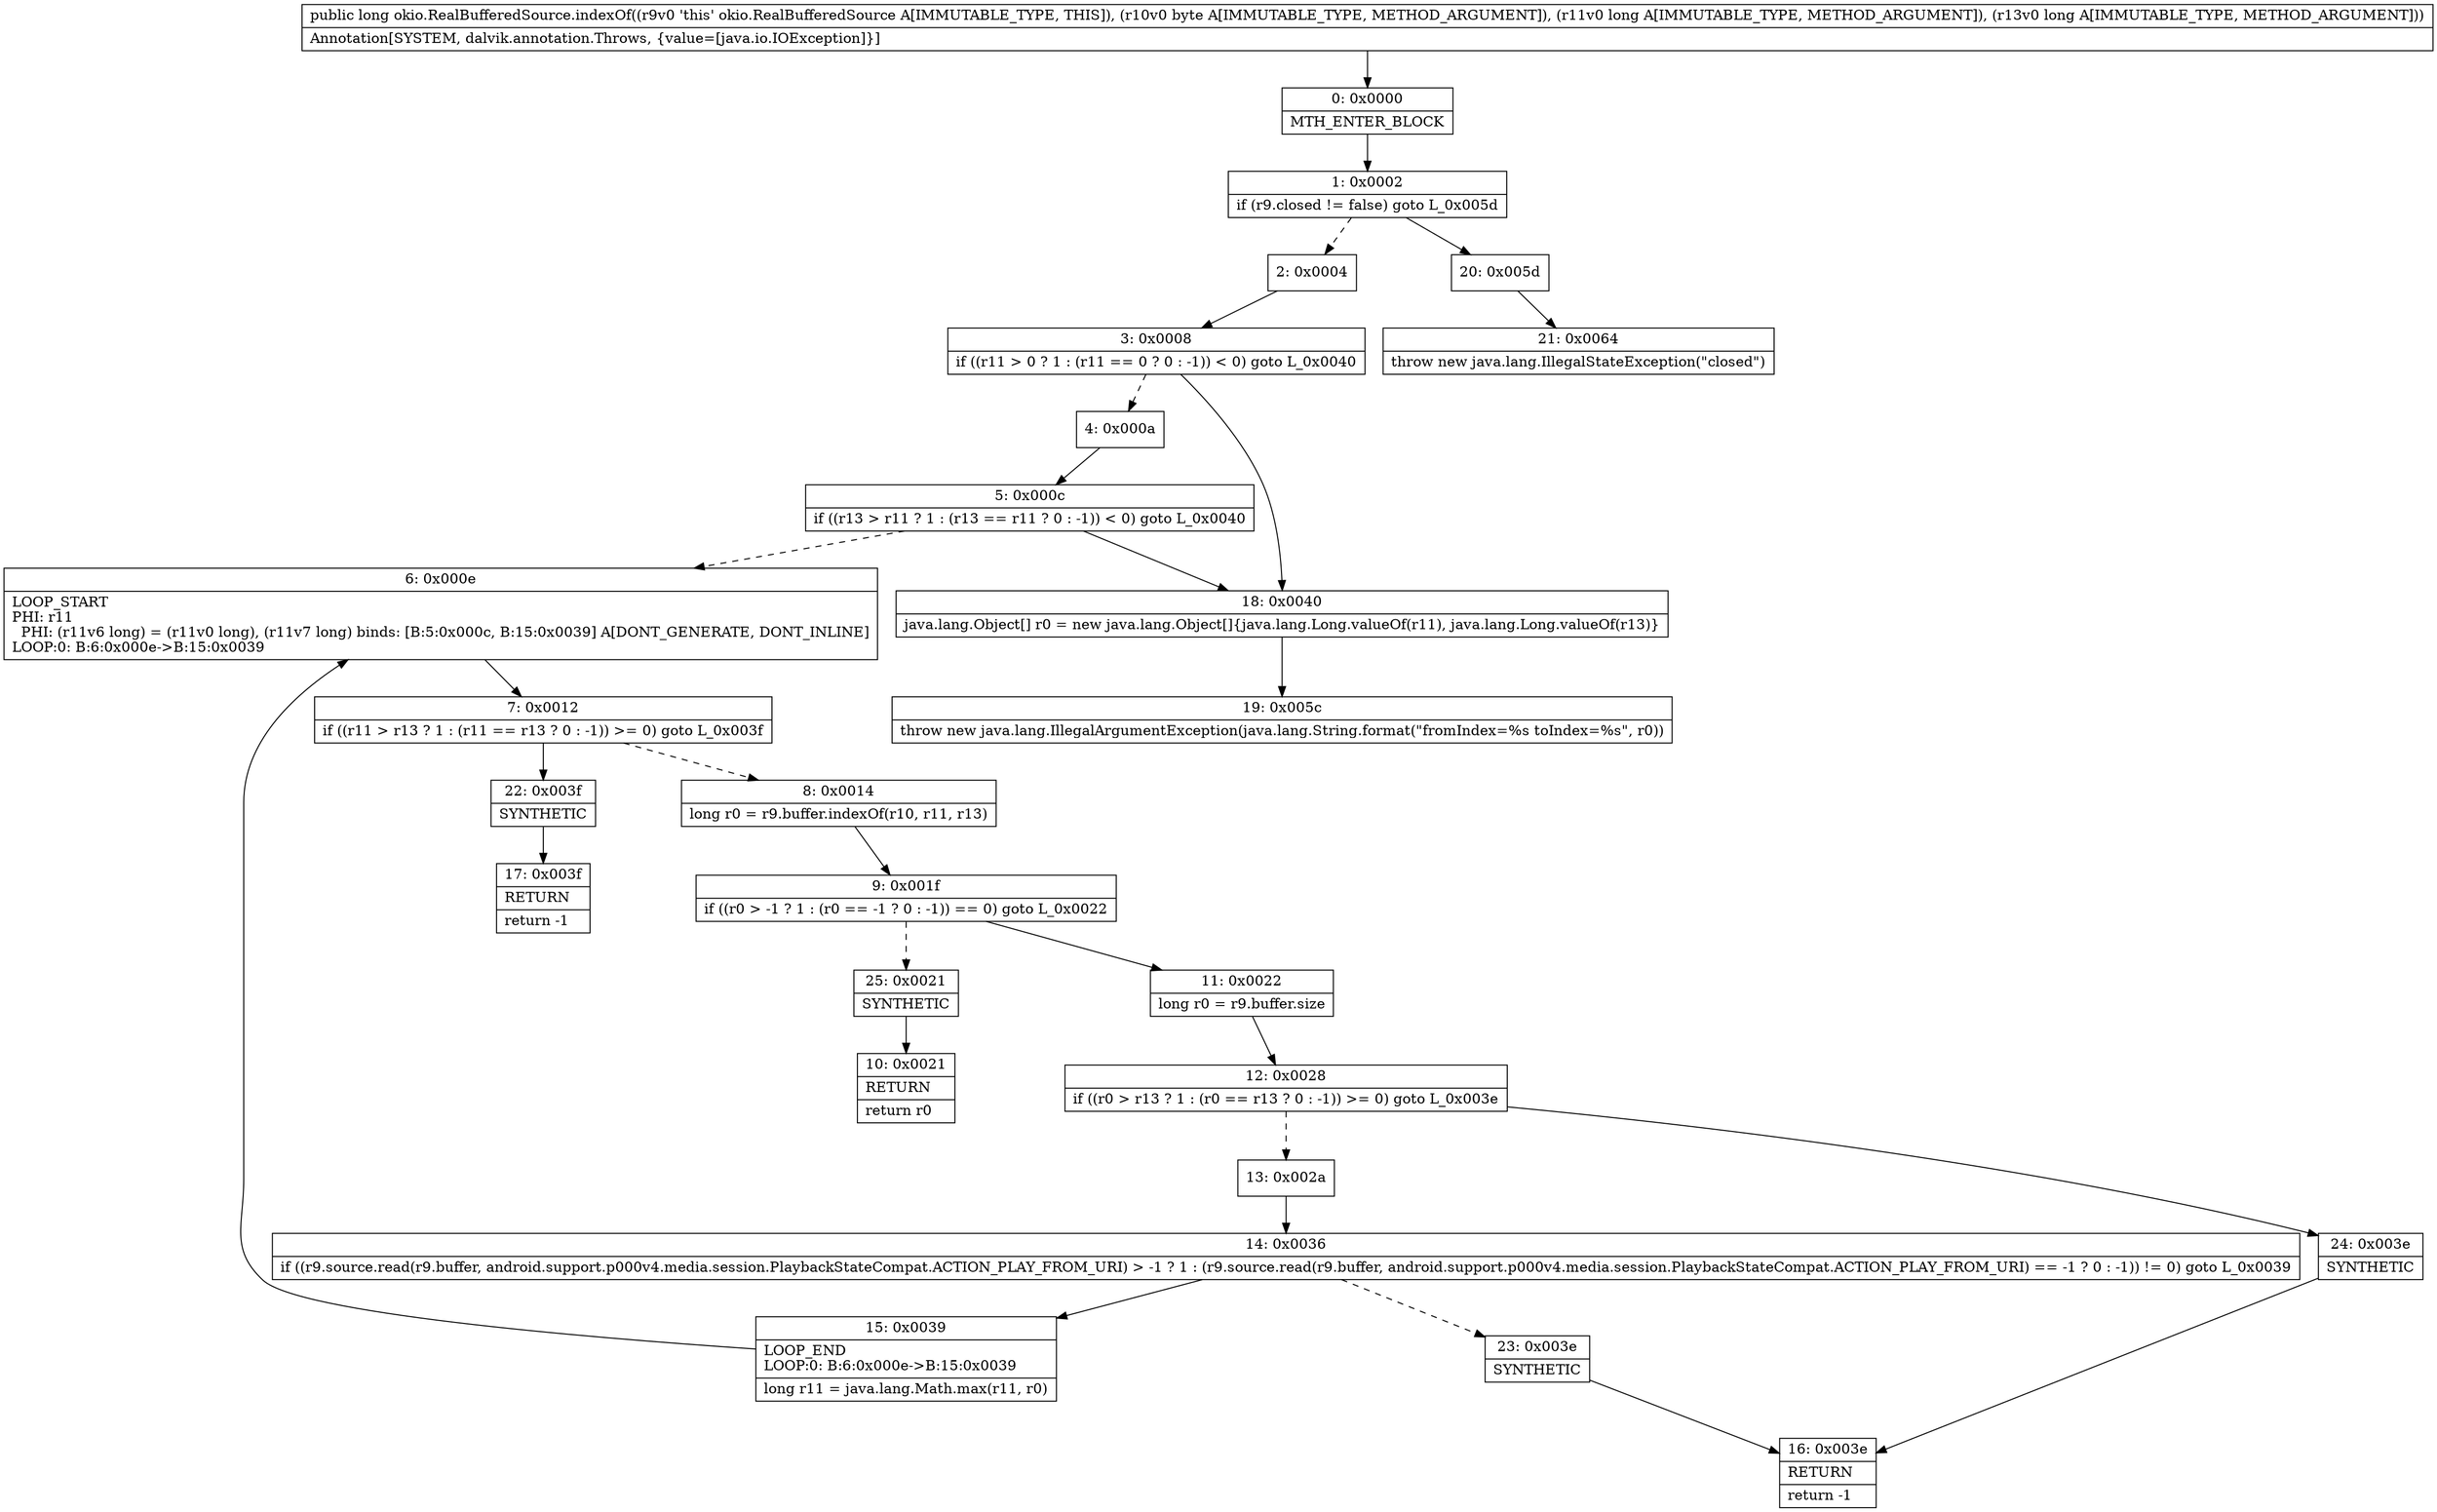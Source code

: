 digraph "CFG forokio.RealBufferedSource.indexOf(BJJ)J" {
Node_0 [shape=record,label="{0\:\ 0x0000|MTH_ENTER_BLOCK\l}"];
Node_1 [shape=record,label="{1\:\ 0x0002|if (r9.closed != false) goto L_0x005d\l}"];
Node_2 [shape=record,label="{2\:\ 0x0004}"];
Node_3 [shape=record,label="{3\:\ 0x0008|if ((r11 \> 0 ? 1 : (r11 == 0 ? 0 : \-1)) \< 0) goto L_0x0040\l}"];
Node_4 [shape=record,label="{4\:\ 0x000a}"];
Node_5 [shape=record,label="{5\:\ 0x000c|if ((r13 \> r11 ? 1 : (r13 == r11 ? 0 : \-1)) \< 0) goto L_0x0040\l}"];
Node_6 [shape=record,label="{6\:\ 0x000e|LOOP_START\lPHI: r11 \l  PHI: (r11v6 long) = (r11v0 long), (r11v7 long) binds: [B:5:0x000c, B:15:0x0039] A[DONT_GENERATE, DONT_INLINE]\lLOOP:0: B:6:0x000e\-\>B:15:0x0039\l}"];
Node_7 [shape=record,label="{7\:\ 0x0012|if ((r11 \> r13 ? 1 : (r11 == r13 ? 0 : \-1)) \>= 0) goto L_0x003f\l}"];
Node_8 [shape=record,label="{8\:\ 0x0014|long r0 = r9.buffer.indexOf(r10, r11, r13)\l}"];
Node_9 [shape=record,label="{9\:\ 0x001f|if ((r0 \> \-1 ? 1 : (r0 == \-1 ? 0 : \-1)) == 0) goto L_0x0022\l}"];
Node_10 [shape=record,label="{10\:\ 0x0021|RETURN\l|return r0\l}"];
Node_11 [shape=record,label="{11\:\ 0x0022|long r0 = r9.buffer.size\l}"];
Node_12 [shape=record,label="{12\:\ 0x0028|if ((r0 \> r13 ? 1 : (r0 == r13 ? 0 : \-1)) \>= 0) goto L_0x003e\l}"];
Node_13 [shape=record,label="{13\:\ 0x002a}"];
Node_14 [shape=record,label="{14\:\ 0x0036|if ((r9.source.read(r9.buffer, android.support.p000v4.media.session.PlaybackStateCompat.ACTION_PLAY_FROM_URI) \> \-1 ? 1 : (r9.source.read(r9.buffer, android.support.p000v4.media.session.PlaybackStateCompat.ACTION_PLAY_FROM_URI) == \-1 ? 0 : \-1)) != 0) goto L_0x0039\l}"];
Node_15 [shape=record,label="{15\:\ 0x0039|LOOP_END\lLOOP:0: B:6:0x000e\-\>B:15:0x0039\l|long r11 = java.lang.Math.max(r11, r0)\l}"];
Node_16 [shape=record,label="{16\:\ 0x003e|RETURN\l|return \-1\l}"];
Node_17 [shape=record,label="{17\:\ 0x003f|RETURN\l|return \-1\l}"];
Node_18 [shape=record,label="{18\:\ 0x0040|java.lang.Object[] r0 = new java.lang.Object[]\{java.lang.Long.valueOf(r11), java.lang.Long.valueOf(r13)\}\l}"];
Node_19 [shape=record,label="{19\:\ 0x005c|throw new java.lang.IllegalArgumentException(java.lang.String.format(\"fromIndex=%s toIndex=%s\", r0))\l}"];
Node_20 [shape=record,label="{20\:\ 0x005d}"];
Node_21 [shape=record,label="{21\:\ 0x0064|throw new java.lang.IllegalStateException(\"closed\")\l}"];
Node_22 [shape=record,label="{22\:\ 0x003f|SYNTHETIC\l}"];
Node_23 [shape=record,label="{23\:\ 0x003e|SYNTHETIC\l}"];
Node_24 [shape=record,label="{24\:\ 0x003e|SYNTHETIC\l}"];
Node_25 [shape=record,label="{25\:\ 0x0021|SYNTHETIC\l}"];
MethodNode[shape=record,label="{public long okio.RealBufferedSource.indexOf((r9v0 'this' okio.RealBufferedSource A[IMMUTABLE_TYPE, THIS]), (r10v0 byte A[IMMUTABLE_TYPE, METHOD_ARGUMENT]), (r11v0 long A[IMMUTABLE_TYPE, METHOD_ARGUMENT]), (r13v0 long A[IMMUTABLE_TYPE, METHOD_ARGUMENT]))  | Annotation[SYSTEM, dalvik.annotation.Throws, \{value=[java.io.IOException]\}]\l}"];
MethodNode -> Node_0;
Node_0 -> Node_1;
Node_1 -> Node_2[style=dashed];
Node_1 -> Node_20;
Node_2 -> Node_3;
Node_3 -> Node_4[style=dashed];
Node_3 -> Node_18;
Node_4 -> Node_5;
Node_5 -> Node_6[style=dashed];
Node_5 -> Node_18;
Node_6 -> Node_7;
Node_7 -> Node_8[style=dashed];
Node_7 -> Node_22;
Node_8 -> Node_9;
Node_9 -> Node_11;
Node_9 -> Node_25[style=dashed];
Node_11 -> Node_12;
Node_12 -> Node_13[style=dashed];
Node_12 -> Node_24;
Node_13 -> Node_14;
Node_14 -> Node_15;
Node_14 -> Node_23[style=dashed];
Node_15 -> Node_6;
Node_18 -> Node_19;
Node_20 -> Node_21;
Node_22 -> Node_17;
Node_23 -> Node_16;
Node_24 -> Node_16;
Node_25 -> Node_10;
}


